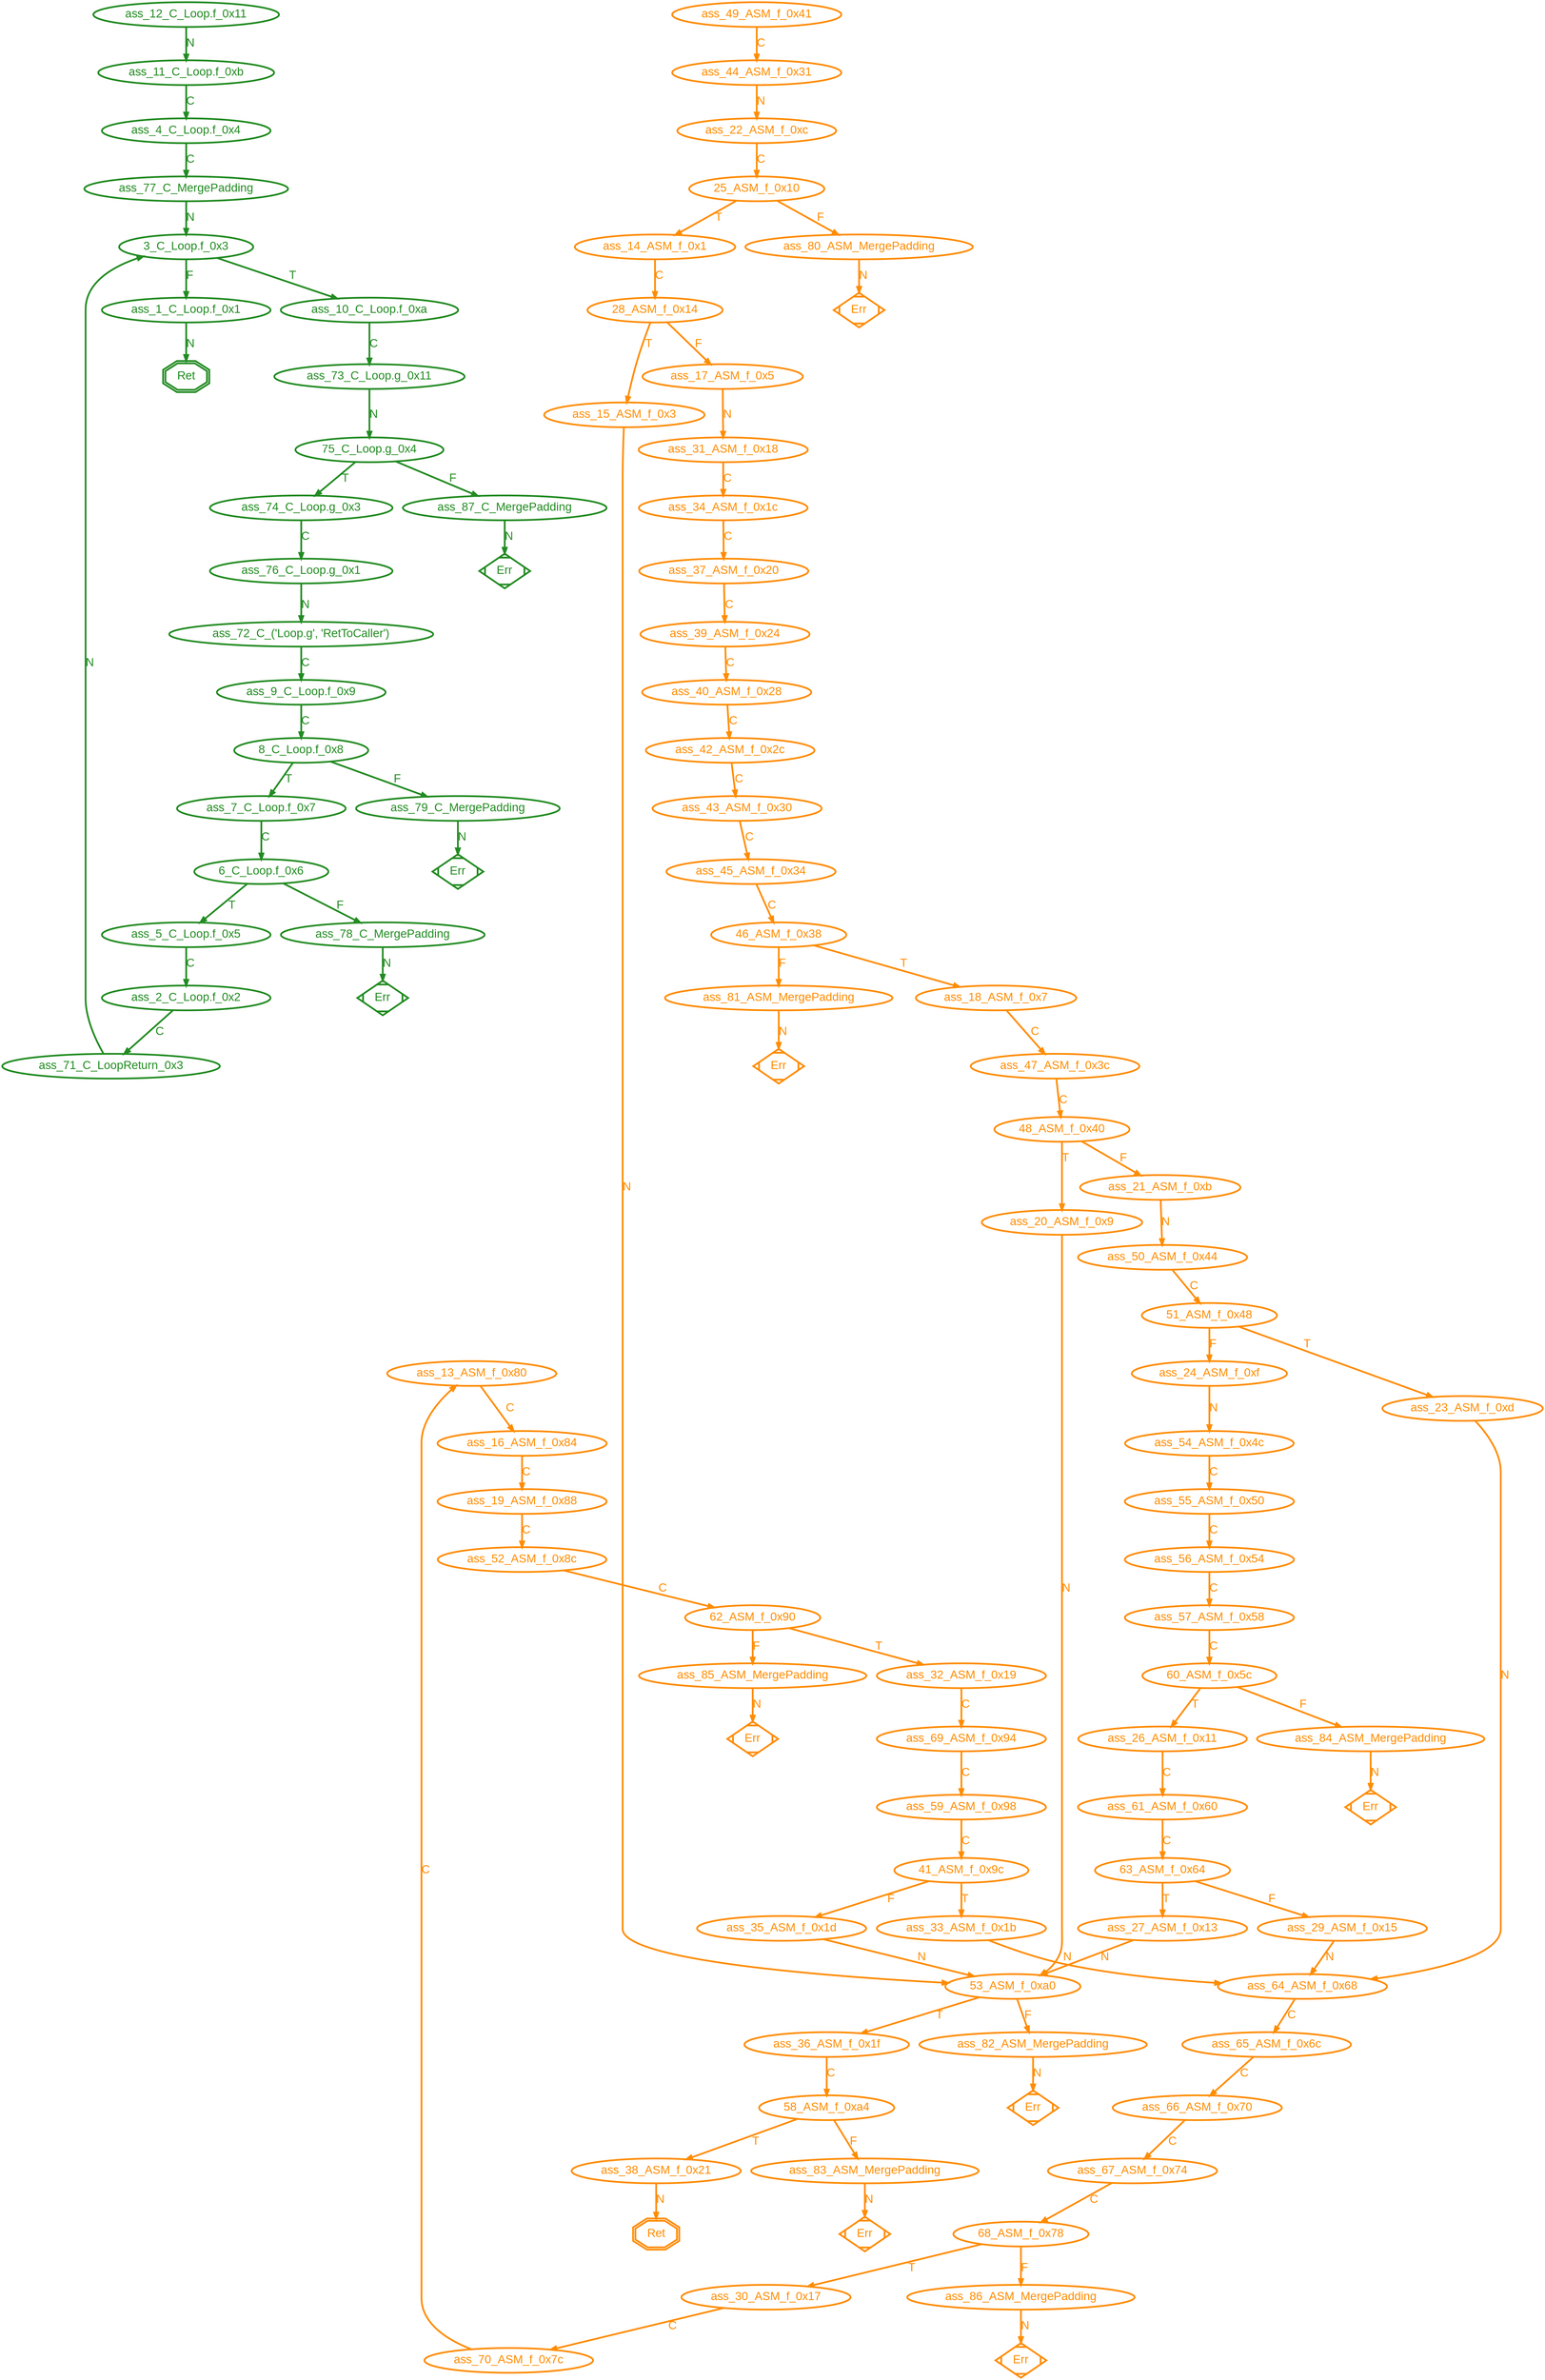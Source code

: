 digraph foo {
1 [fontname = "Arial", fontsize = 20, penwidth=3, color=forestgreen, fontcolor=forestgreen
 label="ass_1_C_Loop.f_0x1"
 tooltip="1: assignment to []"];
Ret_1 [label="Ret", fontname = "Arial", fontsize = 20, penwidth=3, color=forestgreen, fontcolor=forestgreen, shape=doubleoctagon];
1 -> Ret_1 [label=N, fontname = "Arial", fontsize = 20, penwidth=3, color=forestgreen, fontcolor=forestgreen];
2 [fontname = "Arial", fontsize = 20, penwidth=3, color=forestgreen, fontcolor=forestgreen
 label="ass_2_C_Loop.f_0x2"
 tooltip="2: assignment to [loop#2#count]"];
2 -> 71 [label=C, fontname = "Arial", fontsize = 20, penwidth=3, color=forestgreen, fontcolor=forestgreen];
3 [fontname = "Arial", fontsize = 20, penwidth=3, color=forestgreen, fontcolor=forestgreen
 label="3_C_Loop.f_0x3"
 tooltip="3: conditional node"];
3 -> 10 [label=T, fontname = "Arial", fontsize = 20, penwidth=3, color=forestgreen, fontcolor=forestgreen];
3 -> 1 [label=F, fontname = "Arial", fontsize = 20, penwidth=3, color=forestgreen, fontcolor=forestgreen];
4 [fontname = "Arial", fontsize = 20, penwidth=3, color=forestgreen, fontcolor=forestgreen
 label="ass_4_C_Loop.f_0x4"
 tooltip="4: assignment to [loop#2#count]"];
4 -> 77 [label=C, fontname = "Arial", fontsize = 20, penwidth=3, color=forestgreen, fontcolor=forestgreen];
5 [fontname = "Arial", fontsize = 20, penwidth=3, color=forestgreen, fontcolor=forestgreen
 label="ass_5_C_Loop.f_0x5"
 tooltip="5: assignment to [i#v]"];
5 -> 2 [label=C, fontname = "Arial", fontsize = 20, penwidth=3, color=forestgreen, fontcolor=forestgreen];
6 [fontname = "Arial", fontsize = 20, penwidth=3, color=forestgreen, fontcolor=forestgreen
 label="6_C_Loop.f_0x6"
 tooltip="6: conditional node"];
6 -> 5 [label=T, fontname = "Arial", fontsize = 20, penwidth=3, color=forestgreen, fontcolor=forestgreen];
6 -> 78 [label=F, fontname = "Arial", fontsize = 20, penwidth=3, color=forestgreen, fontcolor=forestgreen];
7 [fontname = "Arial", fontsize = 20, penwidth=3, color=forestgreen, fontcolor=forestgreen
 label="ass_7_C_Loop.f_0x7"
 tooltip="7: assignment to [Mem]"];
7 -> 6 [label=C, fontname = "Arial", fontsize = 20, penwidth=3, color=forestgreen, fontcolor=forestgreen];
8 [fontname = "Arial", fontsize = 20, penwidth=3, color=forestgreen, fontcolor=forestgreen
 label="8_C_Loop.f_0x8"
 tooltip="8: conditional node"];
8 -> 7 [label=T, fontname = "Arial", fontsize = 20, penwidth=3, color=forestgreen, fontcolor=forestgreen];
8 -> 79 [label=F, fontname = "Arial", fontsize = 20, penwidth=3, color=forestgreen, fontcolor=forestgreen];
9 [fontname = "Arial", fontsize = 20, penwidth=3, color=forestgreen, fontcolor=forestgreen
 label="ass_9_C_Loop.f_0x9"
 tooltip="9: assignment to [ret__int#v]"];
9 -> 8 [label=C, fontname = "Arial", fontsize = 20, penwidth=3, color=forestgreen, fontcolor=forestgreen];
10 [fontname = "Arial", fontsize = 20, penwidth=3, color=forestgreen, fontcolor=forestgreen
 label="ass_10_C_Loop.f_0xa"
 tooltip="10: assignment to [i#v.1, Mem.1, HTD.1, PMS.1]"];
10 -> 73 [label=C, fontname = "Arial", fontsize = 20, penwidth=3, color=forestgreen, fontcolor=forestgreen];
11 [fontname = "Arial", fontsize = 20, penwidth=3, color=forestgreen, fontcolor=forestgreen
 label="ass_11_C_Loop.f_0xb"
 tooltip="11: assignment to [i#v]"];
11 -> 4 [label=C, fontname = "Arial", fontsize = 20, penwidth=3, color=forestgreen, fontcolor=forestgreen];
12 [fontname = "Arial", fontsize = 20, penwidth=3, color=forestgreen, fontcolor=forestgreen
 label="ass_12_C_Loop.f_0x11"
 tooltip="12: assignment to []"];
12 -> 11 [label=N, fontname = "Arial", fontsize = 20, penwidth=3, color=forestgreen, fontcolor=forestgreen];
13 [fontname = "Arial", fontsize = 20, penwidth=3, color=darkorange, fontcolor=darkorange
 label="ass_13_ASM_f_0x80"
 tooltip="13: assignment to [r12]"];
13 -> 16 [label=C, fontname = "Arial", fontsize = 20, penwidth=3, color=darkorange, fontcolor=darkorange];
14 [fontname = "Arial", fontsize = 20, penwidth=3, color=darkorange, fontcolor=darkorange
 label="ass_14_ASM_f_0x1"
 tooltip="14: assignment to [stack, r13]"];
14 -> 28 [label=C, fontname = "Arial", fontsize = 20, penwidth=3, color=darkorange, fontcolor=darkorange];
15 [fontname = "Arial", fontsize = 20, penwidth=3, color=darkorange, fontcolor=darkorange
 label="ass_15_ASM_f_0x3"
 tooltip="15: assignment to []"];
15 -> 53 [label=N, fontname = "Arial", fontsize = 20, penwidth=3, color=darkorange, fontcolor=darkorange];
16 [fontname = "Arial", fontsize = 20, penwidth=3, color=darkorange, fontcolor=darkorange
 label="ass_16_ASM_f_0x84"
 tooltip="16: assignment to [r3]"];
16 -> 19 [label=C, fontname = "Arial", fontsize = 20, penwidth=3, color=darkorange, fontcolor=darkorange];
17 [fontname = "Arial", fontsize = 20, penwidth=3, color=darkorange, fontcolor=darkorange
 label="ass_17_ASM_f_0x5"
 tooltip="17: assignment to []"];
17 -> 31 [label=N, fontname = "Arial", fontsize = 20, penwidth=3, color=darkorange, fontcolor=darkorange];
18 [fontname = "Arial", fontsize = 20, penwidth=3, color=darkorange, fontcolor=darkorange
 label="ass_18_ASM_f_0x7"
 tooltip="18: assignment to [mem, r1]"];
18 -> 47 [label=C, fontname = "Arial", fontsize = 20, penwidth=3, color=darkorange, fontcolor=darkorange];
19 [fontname = "Arial", fontsize = 20, penwidth=3, color=darkorange, fontcolor=darkorange
 label="ass_19_ASM_f_0x88"
 tooltip="19: assignment to [r12]"];
19 -> 52 [label=C, fontname = "Arial", fontsize = 20, penwidth=3, color=darkorange, fontcolor=darkorange];
20 [fontname = "Arial", fontsize = 20, penwidth=3, color=darkorange, fontcolor=darkorange
 label="ass_20_ASM_f_0x9"
 tooltip="20: assignment to []"];
20 -> 53 [label=N, fontname = "Arial", fontsize = 20, penwidth=3, color=darkorange, fontcolor=darkorange];
21 [fontname = "Arial", fontsize = 20, penwidth=3, color=darkorange, fontcolor=darkorange
 label="ass_21_ASM_f_0xb"
 tooltip="21: assignment to []"];
21 -> 50 [label=N, fontname = "Arial", fontsize = 20, penwidth=3, color=darkorange, fontcolor=darkorange];
22 [fontname = "Arial", fontsize = 20, penwidth=3, color=darkorange, fontcolor=darkorange
 label="ass_22_ASM_f_0xc"
 tooltip="22: assignment to [v, c, z, n]"];
22 -> 25 [label=C, fontname = "Arial", fontsize = 20, penwidth=3, color=darkorange, fontcolor=darkorange];
23 [fontname = "Arial", fontsize = 20, penwidth=3, color=darkorange, fontcolor=darkorange
 label="ass_23_ASM_f_0xd"
 tooltip="23: assignment to []"];
23 -> 64 [label=N, fontname = "Arial", fontsize = 20, penwidth=3, color=darkorange, fontcolor=darkorange];
24 [fontname = "Arial", fontsize = 20, penwidth=3, color=darkorange, fontcolor=darkorange
 label="ass_24_ASM_f_0xf"
 tooltip="24: assignment to []"];
24 -> 54 [label=N, fontname = "Arial", fontsize = 20, penwidth=3, color=darkorange, fontcolor=darkorange];
25 [fontname = "Arial", fontsize = 20, penwidth=3, color=darkorange, fontcolor=darkorange
 label="25_ASM_f_0x10"
 tooltip="25: conditional node"];
25 -> 14 [label=T, fontname = "Arial", fontsize = 20, penwidth=3, color=darkorange, fontcolor=darkorange];
25 -> 80 [label=F, fontname = "Arial", fontsize = 20, penwidth=3, color=darkorange, fontcolor=darkorange];
26 [fontname = "Arial", fontsize = 20, penwidth=3, color=darkorange, fontcolor=darkorange
 label="ass_26_ASM_f_0x11"
 tooltip="26: assignment to [mem, r1]"];
26 -> 61 [label=C, fontname = "Arial", fontsize = 20, penwidth=3, color=darkorange, fontcolor=darkorange];
27 [fontname = "Arial", fontsize = 20, penwidth=3, color=darkorange, fontcolor=darkorange
 label="ass_27_ASM_f_0x13"
 tooltip="27: assignment to []"];
27 -> 53 [label=N, fontname = "Arial", fontsize = 20, penwidth=3, color=darkorange, fontcolor=darkorange];
28 [fontname = "Arial", fontsize = 20, penwidth=3, color=darkorange, fontcolor=darkorange
 label="28_ASM_f_0x14"
 tooltip="28: conditional node"];
28 -> 15 [label=T, fontname = "Arial", fontsize = 20, penwidth=3, color=darkorange, fontcolor=darkorange];
28 -> 17 [label=F, fontname = "Arial", fontsize = 20, penwidth=3, color=darkorange, fontcolor=darkorange];
29 [fontname = "Arial", fontsize = 20, penwidth=3, color=darkorange, fontcolor=darkorange
 label="ass_29_ASM_f_0x15"
 tooltip="29: assignment to []"];
29 -> 64 [label=N, fontname = "Arial", fontsize = 20, penwidth=3, color=darkorange, fontcolor=darkorange];
30 [fontname = "Arial", fontsize = 20, penwidth=3, color=darkorange, fontcolor=darkorange
 label="ass_30_ASM_f_0x17"
 tooltip="30: assignment to [mem, r2]"];
30 -> 70 [label=C, fontname = "Arial", fontsize = 20, penwidth=3, color=darkorange, fontcolor=darkorange];
31 [fontname = "Arial", fontsize = 20, penwidth=3, color=darkorange, fontcolor=darkorange
 label="ass_31_ASM_f_0x18"
 tooltip="31: assignment to [r2]"];
31 -> 34 [label=C, fontname = "Arial", fontsize = 20, penwidth=3, color=darkorange, fontcolor=darkorange];
32 [fontname = "Arial", fontsize = 20, penwidth=3, color=darkorange, fontcolor=darkorange
 label="ass_32_ASM_f_0x19"
 tooltip="32: assignment to [mem]"];
32 -> 69 [label=C, fontname = "Arial", fontsize = 20, penwidth=3, color=darkorange, fontcolor=darkorange];
33 [fontname = "Arial", fontsize = 20, penwidth=3, color=darkorange, fontcolor=darkorange
 label="ass_33_ASM_f_0x1b"
 tooltip="33: assignment to []"];
33 -> 64 [label=N, fontname = "Arial", fontsize = 20, penwidth=3, color=darkorange, fontcolor=darkorange];
34 [fontname = "Arial", fontsize = 20, penwidth=3, color=darkorange, fontcolor=darkorange
 label="ass_34_ASM_f_0x1c"
 tooltip="34: assignment to [r12]"];
34 -> 37 [label=C, fontname = "Arial", fontsize = 20, penwidth=3, color=darkorange, fontcolor=darkorange];
35 [fontname = "Arial", fontsize = 20, penwidth=3, color=darkorange, fontcolor=darkorange
 label="ass_35_ASM_f_0x1d"
 tooltip="35: assignment to []"];
35 -> 53 [label=N, fontname = "Arial", fontsize = 20, penwidth=3, color=darkorange, fontcolor=darkorange];
36 [fontname = "Arial", fontsize = 20, penwidth=3, color=darkorange, fontcolor=darkorange
 label="ass_36_ASM_f_0x1f"
 tooltip="36: assignment to [r4, r13]"];
36 -> 58 [label=C, fontname = "Arial", fontsize = 20, penwidth=3, color=darkorange, fontcolor=darkorange];
37 [fontname = "Arial", fontsize = 20, penwidth=3, color=darkorange, fontcolor=darkorange
 label="ass_37_ASM_f_0x20"
 tooltip="37: assignment to [r3]"];
37 -> 39 [label=C, fontname = "Arial", fontsize = 20, penwidth=3, color=darkorange, fontcolor=darkorange];
38 [fontname = "Arial", fontsize = 20, penwidth=3, color=darkorange, fontcolor=darkorange
 label="ass_38_ASM_f_0x21"
 tooltip="38: assignment to []"];
Ret_38 [label="Ret", fontname = "Arial", fontsize = 20, penwidth=3, color=darkorange, fontcolor=darkorange, shape=doubleoctagon];
38 -> Ret_38 [label=N, fontname = "Arial", fontsize = 20, penwidth=3, color=darkorange, fontcolor=darkorange];
39 [fontname = "Arial", fontsize = 20, penwidth=3, color=darkorange, fontcolor=darkorange
 label="ass_39_ASM_f_0x24"
 tooltip="39: assignment to [r4]"];
39 -> 40 [label=C, fontname = "Arial", fontsize = 20, penwidth=3, color=darkorange, fontcolor=darkorange];
40 [fontname = "Arial", fontsize = 20, penwidth=3, color=darkorange, fontcolor=darkorange
 label="ass_40_ASM_f_0x28"
 tooltip="40: assignment to [r12]"];
40 -> 42 [label=C, fontname = "Arial", fontsize = 20, penwidth=3, color=darkorange, fontcolor=darkorange];
41 [fontname = "Arial", fontsize = 20, penwidth=3, color=darkorange, fontcolor=darkorange
 label="41_ASM_f_0x9c"
 tooltip="41: conditional node"];
41 -> 33 [label=T, fontname = "Arial", fontsize = 20, penwidth=3, color=darkorange, fontcolor=darkorange];
41 -> 35 [label=F, fontname = "Arial", fontsize = 20, penwidth=3, color=darkorange, fontcolor=darkorange];
42 [fontname = "Arial", fontsize = 20, penwidth=3, color=darkorange, fontcolor=darkorange
 label="ass_42_ASM_f_0x2c"
 tooltip="42: assignment to [r1]"];
42 -> 43 [label=C, fontname = "Arial", fontsize = 20, penwidth=3, color=darkorange, fontcolor=darkorange];
43 [fontname = "Arial", fontsize = 20, penwidth=3, color=darkorange, fontcolor=darkorange
 label="ass_43_ASM_f_0x30"
 tooltip="43: assignment to [v, c, z, n]"];
43 -> 45 [label=C, fontname = "Arial", fontsize = 20, penwidth=3, color=darkorange, fontcolor=darkorange];
44 [fontname = "Arial", fontsize = 20, penwidth=3, color=darkorange, fontcolor=darkorange
 label="ass_44_ASM_f_0x31"
 tooltip="44: assignment to []"];
44 -> 22 [label=N, fontname = "Arial", fontsize = 20, penwidth=3, color=darkorange, fontcolor=darkorange];
45 [fontname = "Arial", fontsize = 20, penwidth=3, color=darkorange, fontcolor=darkorange
 label="ass_45_ASM_f_0x34"
 tooltip="45: assignment to [r4]"];
45 -> 46 [label=C, fontname = "Arial", fontsize = 20, penwidth=3, color=darkorange, fontcolor=darkorange];
46 [fontname = "Arial", fontsize = 20, penwidth=3, color=darkorange, fontcolor=darkorange
 label="46_ASM_f_0x38"
 tooltip="46: conditional node"];
46 -> 18 [label=T, fontname = "Arial", fontsize = 20, penwidth=3, color=darkorange, fontcolor=darkorange];
46 -> 81 [label=F, fontname = "Arial", fontsize = 20, penwidth=3, color=darkorange, fontcolor=darkorange];
47 [fontname = "Arial", fontsize = 20, penwidth=3, color=darkorange, fontcolor=darkorange
 label="ass_47_ASM_f_0x3c"
 tooltip="47: assignment to [r0]"];
47 -> 48 [label=C, fontname = "Arial", fontsize = 20, penwidth=3, color=darkorange, fontcolor=darkorange];
48 [fontname = "Arial", fontsize = 20, penwidth=3, color=darkorange, fontcolor=darkorange
 label="48_ASM_f_0x40"
 tooltip="48: conditional node"];
48 -> 20 [label=T, fontname = "Arial", fontsize = 20, penwidth=3, color=darkorange, fontcolor=darkorange];
48 -> 21 [label=F, fontname = "Arial", fontsize = 20, penwidth=3, color=darkorange, fontcolor=darkorange];
49 [fontname = "Arial", fontsize = 20, penwidth=3, color=darkorange, fontcolor=darkorange
 label="ass_49_ASM_f_0x41"
 tooltip="49: assignment to [orig_r0]"];
49 -> 44 [label=C, fontname = "Arial", fontsize = 20, penwidth=3, color=darkorange, fontcolor=darkorange];
50 [fontname = "Arial", fontsize = 20, penwidth=3, color=darkorange, fontcolor=darkorange
 label="ass_50_ASM_f_0x44"
 tooltip="50: assignment to [v, c, z, n]"];
50 -> 51 [label=C, fontname = "Arial", fontsize = 20, penwidth=3, color=darkorange, fontcolor=darkorange];
51 [fontname = "Arial", fontsize = 20, penwidth=3, color=darkorange, fontcolor=darkorange
 label="51_ASM_f_0x48"
 tooltip="51: conditional node"];
51 -> 23 [label=T, fontname = "Arial", fontsize = 20, penwidth=3, color=darkorange, fontcolor=darkorange];
51 -> 24 [label=F, fontname = "Arial", fontsize = 20, penwidth=3, color=darkorange, fontcolor=darkorange];
52 [fontname = "Arial", fontsize = 20, penwidth=3, color=darkorange, fontcolor=darkorange
 label="ass_52_ASM_f_0x8c"
 tooltip="52: assignment to [v, c, z, n]"];
52 -> 62 [label=C, fontname = "Arial", fontsize = 20, penwidth=3, color=darkorange, fontcolor=darkorange];
53 [fontname = "Arial", fontsize = 20, penwidth=3, color=darkorange, fontcolor=darkorange
 label="53_ASM_f_0xa0"
 tooltip="53: conditional node"];
53 -> 36 [label=T, fontname = "Arial", fontsize = 20, penwidth=3, color=darkorange, fontcolor=darkorange];
53 -> 82 [label=F, fontname = "Arial", fontsize = 20, penwidth=3, color=darkorange, fontcolor=darkorange];
54 [fontname = "Arial", fontsize = 20, penwidth=3, color=darkorange, fontcolor=darkorange
 label="ass_54_ASM_f_0x4c"
 tooltip="54: assignment to [r2]"];
54 -> 55 [label=C, fontname = "Arial", fontsize = 20, penwidth=3, color=darkorange, fontcolor=darkorange];
55 [fontname = "Arial", fontsize = 20, penwidth=3, color=darkorange, fontcolor=darkorange
 label="ass_55_ASM_f_0x50"
 tooltip="55: assignment to [r3]"];
55 -> 56 [label=C, fontname = "Arial", fontsize = 20, penwidth=3, color=darkorange, fontcolor=darkorange];
56 [fontname = "Arial", fontsize = 20, penwidth=3, color=darkorange, fontcolor=darkorange
 label="ass_56_ASM_f_0x54"
 tooltip="56: assignment to [r12]"];
56 -> 57 [label=C, fontname = "Arial", fontsize = 20, penwidth=3, color=darkorange, fontcolor=darkorange];
57 [fontname = "Arial", fontsize = 20, penwidth=3, color=darkorange, fontcolor=darkorange
 label="ass_57_ASM_f_0x58"
 tooltip="57: assignment to [v, c, z, n]"];
57 -> 60 [label=C, fontname = "Arial", fontsize = 20, penwidth=3, color=darkorange, fontcolor=darkorange];
58 [fontname = "Arial", fontsize = 20, penwidth=3, color=darkorange, fontcolor=darkorange
 label="58_ASM_f_0xa4"
 tooltip="58: conditional node"];
58 -> 38 [label=T, fontname = "Arial", fontsize = 20, penwidth=3, color=darkorange, fontcolor=darkorange];
58 -> 83 [label=F, fontname = "Arial", fontsize = 20, penwidth=3, color=darkorange, fontcolor=darkorange];
59 [fontname = "Arial", fontsize = 20, penwidth=3, color=darkorange, fontcolor=darkorange
 label="ass_59_ASM_f_0x98"
 tooltip="59: assignment to [r1]"];
59 -> 41 [label=C, fontname = "Arial", fontsize = 20, penwidth=3, color=darkorange, fontcolor=darkorange];
60 [fontname = "Arial", fontsize = 20, penwidth=3, color=darkorange, fontcolor=darkorange
 label="60_ASM_f_0x5c"
 tooltip="60: conditional node"];
60 -> 26 [label=T, fontname = "Arial", fontsize = 20, penwidth=3, color=darkorange, fontcolor=darkorange];
60 -> 84 [label=F, fontname = "Arial", fontsize = 20, penwidth=3, color=darkorange, fontcolor=darkorange];
61 [fontname = "Arial", fontsize = 20, penwidth=3, color=darkorange, fontcolor=darkorange
 label="ass_61_ASM_f_0x60"
 tooltip="61: assignment to [r0]"];
61 -> 63 [label=C, fontname = "Arial", fontsize = 20, penwidth=3, color=darkorange, fontcolor=darkorange];
62 [fontname = "Arial", fontsize = 20, penwidth=3, color=darkorange, fontcolor=darkorange
 label="62_ASM_f_0x90"
 tooltip="62: conditional node"];
62 -> 32 [label=T, fontname = "Arial", fontsize = 20, penwidth=3, color=darkorange, fontcolor=darkorange];
62 -> 85 [label=F, fontname = "Arial", fontsize = 20, penwidth=3, color=darkorange, fontcolor=darkorange];
63 [fontname = "Arial", fontsize = 20, penwidth=3, color=darkorange, fontcolor=darkorange
 label="63_ASM_f_0x64"
 tooltip="63: conditional node"];
63 -> 27 [label=T, fontname = "Arial", fontsize = 20, penwidth=3, color=darkorange, fontcolor=darkorange];
63 -> 29 [label=F, fontname = "Arial", fontsize = 20, penwidth=3, color=darkorange, fontcolor=darkorange];
64 [fontname = "Arial", fontsize = 20, penwidth=3, color=darkorange, fontcolor=darkorange
 label="ass_64_ASM_f_0x68"
 tooltip="64: assignment to [r2]"];
64 -> 65 [label=C, fontname = "Arial", fontsize = 20, penwidth=3, color=darkorange, fontcolor=darkorange];
65 [fontname = "Arial", fontsize = 20, penwidth=3, color=darkorange, fontcolor=darkorange
 label="ass_65_ASM_f_0x6c"
 tooltip="65: assignment to [r12]"];
65 -> 66 [label=C, fontname = "Arial", fontsize = 20, penwidth=3, color=darkorange, fontcolor=darkorange];
66 [fontname = "Arial", fontsize = 20, penwidth=3, color=darkorange, fontcolor=darkorange
 label="ass_66_ASM_f_0x70"
 tooltip="66: assignment to [r3]"];
66 -> 67 [label=C, fontname = "Arial", fontsize = 20, penwidth=3, color=darkorange, fontcolor=darkorange];
67 [fontname = "Arial", fontsize = 20, penwidth=3, color=darkorange, fontcolor=darkorange
 label="ass_67_ASM_f_0x74"
 tooltip="67: assignment to [r2]"];
67 -> 68 [label=C, fontname = "Arial", fontsize = 20, penwidth=3, color=darkorange, fontcolor=darkorange];
68 [fontname = "Arial", fontsize = 20, penwidth=3, color=darkorange, fontcolor=darkorange
 label="68_ASM_f_0x78"
 tooltip="68: conditional node"];
68 -> 30 [label=T, fontname = "Arial", fontsize = 20, penwidth=3, color=darkorange, fontcolor=darkorange];
68 -> 86 [label=F, fontname = "Arial", fontsize = 20, penwidth=3, color=darkorange, fontcolor=darkorange];
69 [fontname = "Arial", fontsize = 20, penwidth=3, color=darkorange, fontcolor=darkorange
 label="ass_69_ASM_f_0x94"
 tooltip="69: assignment to [r0]"];
69 -> 59 [label=C, fontname = "Arial", fontsize = 20, penwidth=3, color=darkorange, fontcolor=darkorange];
70 [fontname = "Arial", fontsize = 20, penwidth=3, color=darkorange, fontcolor=darkorange
 label="ass_70_ASM_f_0x7c"
 tooltip="70: assignment to [r0]"];
70 -> 13 [label=C, fontname = "Arial", fontsize = 20, penwidth=3, color=darkorange, fontcolor=darkorange];
71 [fontname = "Arial", fontsize = 20, penwidth=3, color=forestgreen, fontcolor=forestgreen
 label="ass_71_C_LoopReturn_0x3"
 tooltip="71: assignment to []"];
71 -> 3 [label=N, fontname = "Arial", fontsize = 20, penwidth=3, color=forestgreen, fontcolor=forestgreen];
72 [fontname = "Arial", fontsize = 20, penwidth=3, color=forestgreen, fontcolor=forestgreen
 label="ass_72_C_('Loop.g', 'RetToCaller')"
 tooltip="72: assignment to [rv#space#ret__int#v, Mem, HTD, PMS]"];
72 -> 9 [label=C, fontname = "Arial", fontsize = 20, penwidth=3, color=forestgreen, fontcolor=forestgreen];
73 [fontname = "Arial", fontsize = 20, penwidth=3, color=forestgreen, fontcolor=forestgreen
 label="ass_73_C_Loop.g_0x11"
 tooltip="73: assignment to []"];
73 -> 75 [label=N, fontname = "Arial", fontsize = 20, penwidth=3, color=forestgreen, fontcolor=forestgreen];
74 [fontname = "Arial", fontsize = 20, penwidth=3, color=forestgreen, fontcolor=forestgreen
 label="ass_74_C_Loop.g_0x3"
 tooltip="74: assignment to [ret__int#v.1]"];
74 -> 76 [label=C, fontname = "Arial", fontsize = 20, penwidth=3, color=forestgreen, fontcolor=forestgreen];
75 [fontname = "Arial", fontsize = 20, penwidth=3, color=forestgreen, fontcolor=forestgreen
 label="75_C_Loop.g_0x4"
 tooltip="75: conditional node"];
75 -> 74 [label=T, fontname = "Arial", fontsize = 20, penwidth=3, color=forestgreen, fontcolor=forestgreen];
75 -> 87 [label=F, fontname = "Arial", fontsize = 20, penwidth=3, color=forestgreen, fontcolor=forestgreen];
76 [fontname = "Arial", fontsize = 20, penwidth=3, color=forestgreen, fontcolor=forestgreen
 label="ass_76_C_Loop.g_0x1"
 tooltip="76: assignment to []"];
76 -> 72 [label=N, fontname = "Arial", fontsize = 20, penwidth=3, color=forestgreen, fontcolor=forestgreen];
77 [fontname = "Arial", fontsize = 20, penwidth=3, color=forestgreen, fontcolor=forestgreen
 label="ass_77_C_MergePadding"
 tooltip="77: assignment to []"];
77 -> 3 [label=N, fontname = "Arial", fontsize = 20, penwidth=3, color=forestgreen, fontcolor=forestgreen];
78 [fontname = "Arial", fontsize = 20, penwidth=3, color=forestgreen, fontcolor=forestgreen
 label="ass_78_C_MergePadding"
 tooltip="78: assignment to []"];
Err_78 [label="Err", fontname = "Arial", fontsize = 20, penwidth=3, color=forestgreen, fontcolor=forestgreen, shape=Mdiamond];
78 -> Err_78 [label=N, fontname = "Arial", fontsize = 20, penwidth=3, color=forestgreen, fontcolor=forestgreen];
79 [fontname = "Arial", fontsize = 20, penwidth=3, color=forestgreen, fontcolor=forestgreen
 label="ass_79_C_MergePadding"
 tooltip="79: assignment to []"];
Err_79 [label="Err", fontname = "Arial", fontsize = 20, penwidth=3, color=forestgreen, fontcolor=forestgreen, shape=Mdiamond];
79 -> Err_79 [label=N, fontname = "Arial", fontsize = 20, penwidth=3, color=forestgreen, fontcolor=forestgreen];
80 [fontname = "Arial", fontsize = 20, penwidth=3, color=darkorange, fontcolor=darkorange
 label="ass_80_ASM_MergePadding"
 tooltip="80: assignment to []"];
Err_80 [label="Err", fontname = "Arial", fontsize = 20, penwidth=3, color=darkorange, fontcolor=darkorange, shape=Mdiamond];
80 -> Err_80 [label=N, fontname = "Arial", fontsize = 20, penwidth=3, color=darkorange, fontcolor=darkorange];
81 [fontname = "Arial", fontsize = 20, penwidth=3, color=darkorange, fontcolor=darkorange
 label="ass_81_ASM_MergePadding"
 tooltip="81: assignment to []"];
Err_81 [label="Err", fontname = "Arial", fontsize = 20, penwidth=3, color=darkorange, fontcolor=darkorange, shape=Mdiamond];
81 -> Err_81 [label=N, fontname = "Arial", fontsize = 20, penwidth=3, color=darkorange, fontcolor=darkorange];
82 [fontname = "Arial", fontsize = 20, penwidth=3, color=darkorange, fontcolor=darkorange
 label="ass_82_ASM_MergePadding"
 tooltip="82: assignment to []"];
Err_82 [label="Err", fontname = "Arial", fontsize = 20, penwidth=3, color=darkorange, fontcolor=darkorange, shape=Mdiamond];
82 -> Err_82 [label=N, fontname = "Arial", fontsize = 20, penwidth=3, color=darkorange, fontcolor=darkorange];
83 [fontname = "Arial", fontsize = 20, penwidth=3, color=darkorange, fontcolor=darkorange
 label="ass_83_ASM_MergePadding"
 tooltip="83: assignment to []"];
Err_83 [label="Err", fontname = "Arial", fontsize = 20, penwidth=3, color=darkorange, fontcolor=darkorange, shape=Mdiamond];
83 -> Err_83 [label=N, fontname = "Arial", fontsize = 20, penwidth=3, color=darkorange, fontcolor=darkorange];
84 [fontname = "Arial", fontsize = 20, penwidth=3, color=darkorange, fontcolor=darkorange
 label="ass_84_ASM_MergePadding"
 tooltip="84: assignment to []"];
Err_84 [label="Err", fontname = "Arial", fontsize = 20, penwidth=3, color=darkorange, fontcolor=darkorange, shape=Mdiamond];
84 -> Err_84 [label=N, fontname = "Arial", fontsize = 20, penwidth=3, color=darkorange, fontcolor=darkorange];
85 [fontname = "Arial", fontsize = 20, penwidth=3, color=darkorange, fontcolor=darkorange
 label="ass_85_ASM_MergePadding"
 tooltip="85: assignment to []"];
Err_85 [label="Err", fontname = "Arial", fontsize = 20, penwidth=3, color=darkorange, fontcolor=darkorange, shape=Mdiamond];
85 -> Err_85 [label=N, fontname = "Arial", fontsize = 20, penwidth=3, color=darkorange, fontcolor=darkorange];
86 [fontname = "Arial", fontsize = 20, penwidth=3, color=darkorange, fontcolor=darkorange
 label="ass_86_ASM_MergePadding"
 tooltip="86: assignment to []"];
Err_86 [label="Err", fontname = "Arial", fontsize = 20, penwidth=3, color=darkorange, fontcolor=darkorange, shape=Mdiamond];
86 -> Err_86 [label=N, fontname = "Arial", fontsize = 20, penwidth=3, color=darkorange, fontcolor=darkorange];
87 [fontname = "Arial", fontsize = 20, penwidth=3, color=forestgreen, fontcolor=forestgreen
 label="ass_87_C_MergePadding"
 tooltip="87: assignment to []"];
Err_87 [label="Err", fontname = "Arial", fontsize = 20, penwidth=3, color=forestgreen, fontcolor=forestgreen, shape=Mdiamond];
87 -> Err_87 [label=N, fontname = "Arial", fontsize = 20, penwidth=3, color=forestgreen, fontcolor=forestgreen];
}
